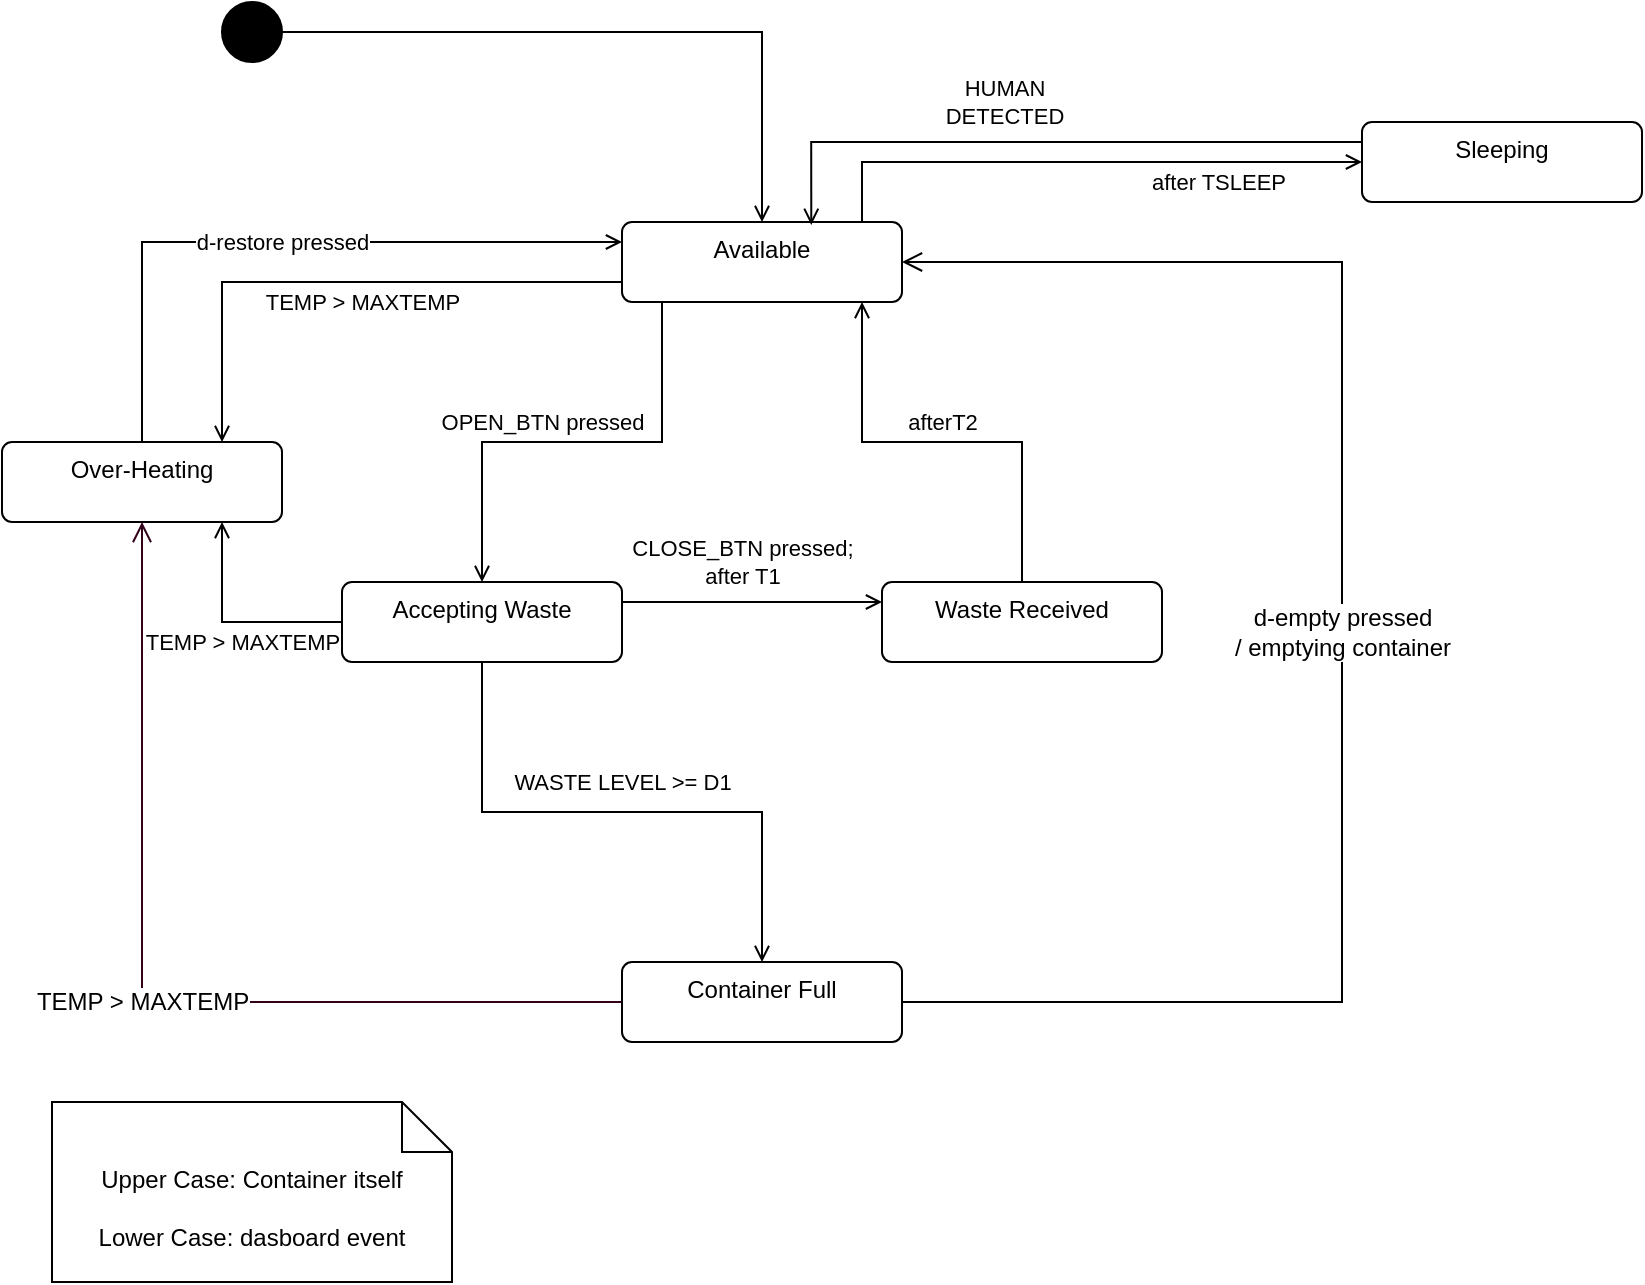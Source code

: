 <mxfile version="24.8.6">
  <diagram name="Smart Waste Disposal System" id="m504Svn_j1PcIuuZ6F1k">
    <mxGraphModel dx="989" dy="546" grid="1" gridSize="10" guides="1" tooltips="1" connect="1" arrows="1" fold="1" page="1" pageScale="1" pageWidth="850" pageHeight="1100" math="0" shadow="0">
      <root>
        <mxCell id="0" />
        <mxCell id="1" parent="0" />
        <mxCell id="uQsDXdNOKyueaVVcTPaE-20" value="after TSLEEP" style="edgeStyle=orthogonalEdgeStyle;rounded=0;orthogonalLoop=1;jettySize=auto;html=1;endArrow=open;endFill=0;" parent="1" source="uQsDXdNOKyueaVVcTPaE-1" target="uQsDXdNOKyueaVVcTPaE-4" edge="1">
          <mxGeometry x="0.481" y="-10" relative="1" as="geometry">
            <Array as="points">
              <mxPoint x="440" y="120" />
            </Array>
            <mxPoint as="offset" />
          </mxGeometry>
        </mxCell>
        <mxCell id="wK7e6p_EYHckqaxGnOha-6" value="OPEN_BTN pressed" style="edgeStyle=orthogonalEdgeStyle;rounded=0;orthogonalLoop=1;jettySize=auto;html=1;endArrow=open;endFill=0;" edge="1" parent="1" source="uQsDXdNOKyueaVVcTPaE-1" target="uQsDXdNOKyueaVVcTPaE-5">
          <mxGeometry x="0.131" y="-10" relative="1" as="geometry">
            <Array as="points">
              <mxPoint x="340" y="260" />
              <mxPoint x="250" y="260" />
            </Array>
            <mxPoint as="offset" />
          </mxGeometry>
        </mxCell>
        <mxCell id="wK7e6p_EYHckqaxGnOha-11" value="TEMP &amp;gt; MAXTEMP" style="edgeStyle=orthogonalEdgeStyle;rounded=0;orthogonalLoop=1;jettySize=auto;html=1;endArrow=open;endFill=0;" edge="1" parent="1" source="uQsDXdNOKyueaVVcTPaE-1" target="uQsDXdNOKyueaVVcTPaE-14">
          <mxGeometry x="-0.071" y="10" relative="1" as="geometry">
            <Array as="points">
              <mxPoint x="120" y="180" />
            </Array>
            <mxPoint as="offset" />
          </mxGeometry>
        </mxCell>
        <mxCell id="uQsDXdNOKyueaVVcTPaE-1" value="Available" style="html=1;align=center;verticalAlign=top;rounded=1;absoluteArcSize=1;arcSize=10;dashed=0;whiteSpace=wrap;" parent="1" vertex="1">
          <mxGeometry x="320" y="150" width="140" height="40" as="geometry" />
        </mxCell>
        <mxCell id="uQsDXdNOKyueaVVcTPaE-3" value="" style="edgeStyle=orthogonalEdgeStyle;rounded=0;orthogonalLoop=1;jettySize=auto;html=1;endArrow=open;endFill=0;" parent="1" source="uQsDXdNOKyueaVVcTPaE-2" target="uQsDXdNOKyueaVVcTPaE-1" edge="1">
          <mxGeometry relative="1" as="geometry" />
        </mxCell>
        <mxCell id="uQsDXdNOKyueaVVcTPaE-2" value="" style="ellipse;fillColor=strokeColor;html=1;" parent="1" vertex="1">
          <mxGeometry x="120" y="40" width="30" height="30" as="geometry" />
        </mxCell>
        <mxCell id="uQsDXdNOKyueaVVcTPaE-4" value="Sleeping" style="html=1;align=center;verticalAlign=top;rounded=1;absoluteArcSize=1;arcSize=10;dashed=0;whiteSpace=wrap;" parent="1" vertex="1">
          <mxGeometry x="690" y="100" width="140" height="40" as="geometry" />
        </mxCell>
        <mxCell id="xzr3BZmMDXvMHTvj6FKW-9" value="TEMP &amp;gt; MAXTEMP" style="edgeStyle=orthogonalEdgeStyle;rounded=0;orthogonalLoop=1;jettySize=auto;html=1;entryX=0.5;entryY=1;entryDx=0;entryDy=0;fontSize=12;startSize=8;endSize=8;endArrow=open;endFill=0;fillColor=#d5e8d4;strokeColor=#33001A;" parent="1" source="uQsDXdNOKyueaVVcTPaE-6" target="uQsDXdNOKyueaVVcTPaE-14" edge="1">
          <mxGeometry relative="1" as="geometry" />
        </mxCell>
        <mxCell id="xzr3BZmMDXvMHTvj6FKW-14" value="d-empty pressed&lt;div&gt;/ emptying container&lt;/div&gt;" style="edgeStyle=orthogonalEdgeStyle;rounded=0;orthogonalLoop=1;jettySize=auto;html=1;entryX=1;entryY=0.5;entryDx=0;entryDy=0;fontSize=12;startSize=8;endSize=8;endArrow=open;endFill=0;fillColor=#d5e8d4;strokeColor=#000000;exitX=1;exitY=0.5;exitDx=0;exitDy=0;" parent="1" source="uQsDXdNOKyueaVVcTPaE-6" target="uQsDXdNOKyueaVVcTPaE-1" edge="1">
          <mxGeometry relative="1" as="geometry">
            <Array as="points">
              <mxPoint x="680" y="540" />
              <mxPoint x="680" y="170" />
            </Array>
          </mxGeometry>
        </mxCell>
        <mxCell id="uQsDXdNOKyueaVVcTPaE-6" value="Container Full" style="html=1;align=center;verticalAlign=top;rounded=1;absoluteArcSize=1;arcSize=10;dashed=0;whiteSpace=wrap;" parent="1" vertex="1">
          <mxGeometry x="320" y="520" width="140" height="40" as="geometry" />
        </mxCell>
        <mxCell id="wK7e6p_EYHckqaxGnOha-5" value="CLOSE_BTN pressed;&lt;br&gt;after T1" style="edgeStyle=orthogonalEdgeStyle;rounded=0;orthogonalLoop=1;jettySize=auto;html=1;endArrow=open;endFill=0;" edge="1" parent="1" source="uQsDXdNOKyueaVVcTPaE-5" target="wK7e6p_EYHckqaxGnOha-3">
          <mxGeometry x="-0.077" y="20" relative="1" as="geometry">
            <Array as="points">
              <mxPoint x="390" y="340" />
              <mxPoint x="390" y="340" />
            </Array>
            <mxPoint as="offset" />
          </mxGeometry>
        </mxCell>
        <mxCell id="wK7e6p_EYHckqaxGnOha-9" value="WASTE LEVEL &amp;gt;= D1" style="edgeStyle=orthogonalEdgeStyle;rounded=0;orthogonalLoop=1;jettySize=auto;html=1;endArrow=open;endFill=0;" edge="1" parent="1" source="uQsDXdNOKyueaVVcTPaE-5" target="uQsDXdNOKyueaVVcTPaE-6">
          <mxGeometry x="-0.0" y="15" relative="1" as="geometry">
            <mxPoint as="offset" />
          </mxGeometry>
        </mxCell>
        <mxCell id="wK7e6p_EYHckqaxGnOha-10" value="&lt;div&gt;TEMP &amp;gt; MAXTEMP&lt;/div&gt;" style="edgeStyle=orthogonalEdgeStyle;rounded=0;orthogonalLoop=1;jettySize=auto;html=1;endArrow=open;endFill=0;" edge="1" parent="1" source="uQsDXdNOKyueaVVcTPaE-5" target="uQsDXdNOKyueaVVcTPaE-14">
          <mxGeometry x="-0.091" y="10" relative="1" as="geometry">
            <Array as="points">
              <mxPoint x="120" y="350" />
            </Array>
            <mxPoint as="offset" />
          </mxGeometry>
        </mxCell>
        <mxCell id="uQsDXdNOKyueaVVcTPaE-5" value="Accepting&amp;nbsp;&lt;span style=&quot;background-color: initial;&quot;&gt;Waste&lt;/span&gt;" style="html=1;align=center;verticalAlign=top;rounded=1;absoluteArcSize=1;arcSize=10;dashed=0;whiteSpace=wrap;" parent="1" vertex="1">
          <mxGeometry x="180" y="330" width="140" height="40" as="geometry" />
        </mxCell>
        <mxCell id="uQsDXdNOKyueaVVcTPaE-24" value="d-restore pressed" style="edgeStyle=orthogonalEdgeStyle;rounded=0;orthogonalLoop=1;jettySize=auto;html=1;endArrow=open;endFill=0;" parent="1" source="uQsDXdNOKyueaVVcTPaE-14" target="uQsDXdNOKyueaVVcTPaE-1" edge="1">
          <mxGeometry relative="1" as="geometry">
            <Array as="points">
              <mxPoint x="80" y="160" />
            </Array>
            <mxPoint x="320" y="170" as="targetPoint" />
          </mxGeometry>
        </mxCell>
        <mxCell id="uQsDXdNOKyueaVVcTPaE-14" value="Over-Heating" style="html=1;align=center;verticalAlign=top;rounded=1;absoluteArcSize=1;arcSize=10;dashed=0;whiteSpace=wrap;" parent="1" vertex="1">
          <mxGeometry x="10" y="260" width="140" height="40" as="geometry" />
        </mxCell>
        <mxCell id="uQsDXdNOKyueaVVcTPaE-16" style="edgeStyle=orthogonalEdgeStyle;rounded=0;orthogonalLoop=1;jettySize=auto;html=1;exitX=0.5;exitY=1;exitDx=0;exitDy=0;" parent="1" source="uQsDXdNOKyueaVVcTPaE-4" target="uQsDXdNOKyueaVVcTPaE-4" edge="1">
          <mxGeometry relative="1" as="geometry" />
        </mxCell>
        <mxCell id="uQsDXdNOKyueaVVcTPaE-22" style="edgeStyle=orthogonalEdgeStyle;rounded=0;orthogonalLoop=1;jettySize=auto;html=1;entryX=0.676;entryY=0.036;entryDx=0;entryDy=0;entryPerimeter=0;endArrow=open;endFill=0;" parent="1" source="uQsDXdNOKyueaVVcTPaE-4" target="uQsDXdNOKyueaVVcTPaE-1" edge="1">
          <mxGeometry relative="1" as="geometry">
            <Array as="points">
              <mxPoint x="415" y="110" />
            </Array>
          </mxGeometry>
        </mxCell>
        <mxCell id="uQsDXdNOKyueaVVcTPaE-29" value="HUMAN&lt;div&gt;DETECTED&lt;/div&gt;" style="edgeLabel;html=1;align=center;verticalAlign=middle;resizable=0;points=[];" parent="uQsDXdNOKyueaVVcTPaE-22" vertex="1" connectable="0">
          <mxGeometry x="-0.618" y="2" relative="1" as="geometry">
            <mxPoint x="-119" y="-22" as="offset" />
          </mxGeometry>
        </mxCell>
        <mxCell id="uQsDXdNOKyueaVVcTPaE-28" value="Upper Case: Container itself&lt;div&gt;&lt;br&gt;&lt;div&gt;Lower Case: dasboard event&lt;/div&gt;&lt;/div&gt;" style="shape=note2;boundedLbl=1;whiteSpace=wrap;html=1;size=25;verticalAlign=top;align=center;" parent="1" vertex="1">
          <mxGeometry x="35" y="590" width="200" height="90" as="geometry" />
        </mxCell>
        <mxCell id="wK7e6p_EYHckqaxGnOha-7" value="afterT2" style="edgeStyle=orthogonalEdgeStyle;rounded=0;orthogonalLoop=1;jettySize=auto;html=1;endArrow=open;endFill=0;" edge="1" parent="1" source="wK7e6p_EYHckqaxGnOha-3" target="uQsDXdNOKyueaVVcTPaE-1">
          <mxGeometry y="-10" relative="1" as="geometry">
            <Array as="points">
              <mxPoint x="520" y="260" />
              <mxPoint x="440" y="260" />
            </Array>
            <mxPoint as="offset" />
          </mxGeometry>
        </mxCell>
        <mxCell id="wK7e6p_EYHckqaxGnOha-3" value="Waste Received" style="html=1;align=center;verticalAlign=top;rounded=1;absoluteArcSize=1;arcSize=10;dashed=0;whiteSpace=wrap;" vertex="1" parent="1">
          <mxGeometry x="450" y="330" width="140" height="40" as="geometry" />
        </mxCell>
      </root>
    </mxGraphModel>
  </diagram>
</mxfile>
